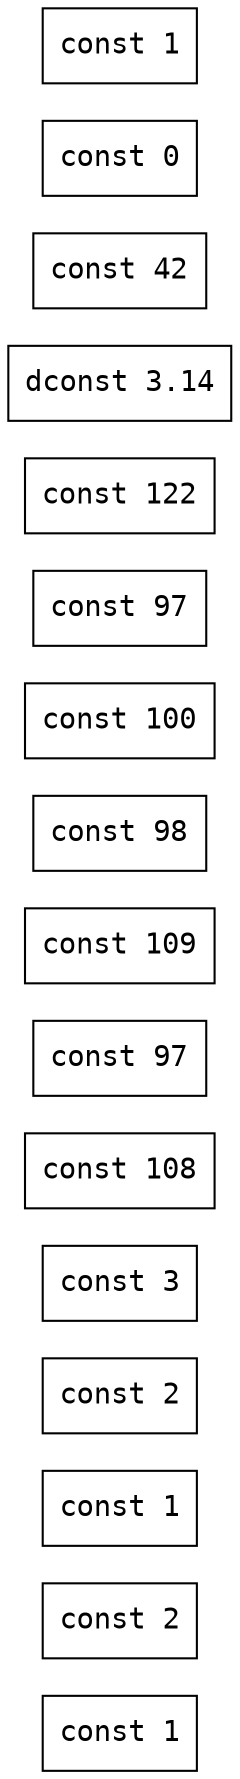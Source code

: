 digraph DF {
  rankdir=LR;
  node [shape=box,fontname="monospace"];
  0 [label="const 1"];
  1 [label="const 2"];
  2 [label="const 1"];
  3 [label="const 2"];
  4 [label="const 3"];
  5 [label="const 108"];
  6 [label="const 97"];
  7 [label="const 109"];
  8 [label="const 98"];
  9 [label="const 100"];
  10 [label="const 97"];
  11 [label="const 122"];
  12 [label="dconst 3.14"];
  13 [label="const 42"];
  14 [label="const 0"];
  15 [label="const 1"];
}
